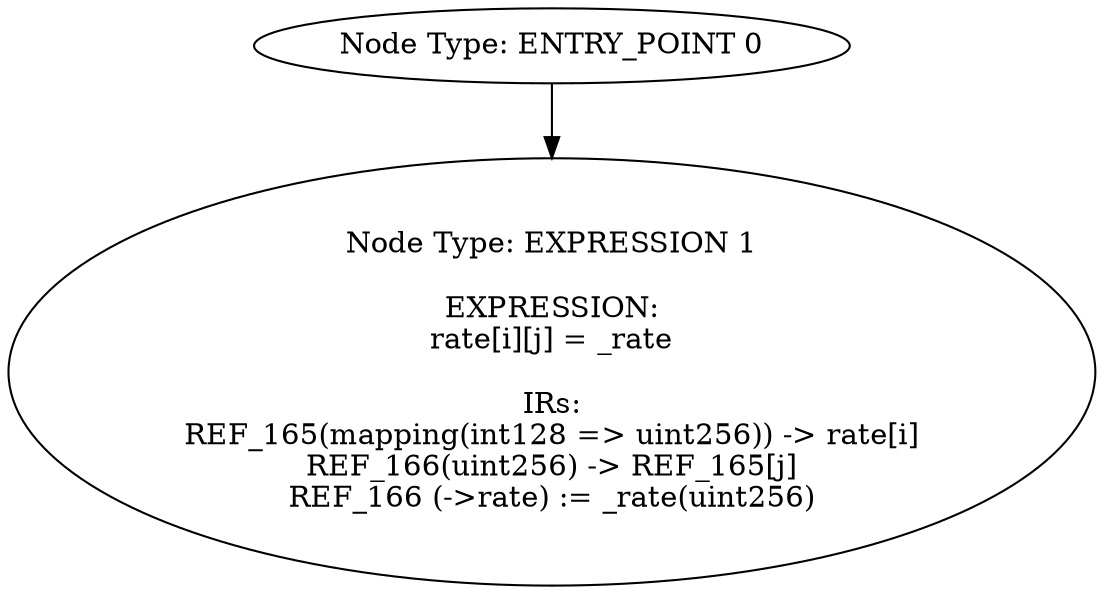 digraph{
0[label="Node Type: ENTRY_POINT 0
"];
0->1;
1[label="Node Type: EXPRESSION 1

EXPRESSION:
rate[i][j] = _rate

IRs:
REF_165(mapping(int128 => uint256)) -> rate[i]
REF_166(uint256) -> REF_165[j]
REF_166 (->rate) := _rate(uint256)"];
}
